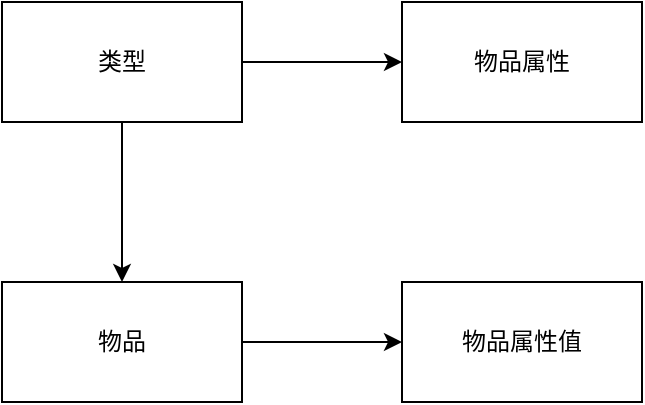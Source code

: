 <mxfile version="23.1.1" type="github">
  <diagram id="R2lEEEUBdFMjLlhIrx00" name="Page-1">
    <mxGraphModel dx="1160" dy="687" grid="0" gridSize="10" guides="1" tooltips="1" connect="1" arrows="1" fold="1" page="1" pageScale="1" pageWidth="850" pageHeight="1100" math="0" shadow="0" extFonts="Permanent Marker^https://fonts.googleapis.com/css?family=Permanent+Marker">
      <root>
        <mxCell id="0" />
        <mxCell id="1" parent="0" />
        <mxCell id="AVYWx6dRsydTbOFGkszw-3" value="" style="edgeStyle=orthogonalEdgeStyle;rounded=0;orthogonalLoop=1;jettySize=auto;html=1;" edge="1" parent="1" source="AVYWx6dRsydTbOFGkszw-1" target="AVYWx6dRsydTbOFGkszw-2">
          <mxGeometry relative="1" as="geometry" />
        </mxCell>
        <mxCell id="AVYWx6dRsydTbOFGkszw-5" value="" style="edgeStyle=orthogonalEdgeStyle;rounded=0;orthogonalLoop=1;jettySize=auto;html=1;" edge="1" parent="1" source="AVYWx6dRsydTbOFGkszw-1" target="AVYWx6dRsydTbOFGkszw-4">
          <mxGeometry relative="1" as="geometry" />
        </mxCell>
        <mxCell id="AVYWx6dRsydTbOFGkszw-1" value="类型" style="rounded=0;whiteSpace=wrap;html=1;" vertex="1" parent="1">
          <mxGeometry x="235" y="163" width="120" height="60" as="geometry" />
        </mxCell>
        <mxCell id="AVYWx6dRsydTbOFGkszw-2" value="物品属性" style="rounded=0;whiteSpace=wrap;html=1;" vertex="1" parent="1">
          <mxGeometry x="435" y="163" width="120" height="60" as="geometry" />
        </mxCell>
        <mxCell id="AVYWx6dRsydTbOFGkszw-7" value="" style="edgeStyle=orthogonalEdgeStyle;rounded=0;orthogonalLoop=1;jettySize=auto;html=1;" edge="1" parent="1" source="AVYWx6dRsydTbOFGkszw-4" target="AVYWx6dRsydTbOFGkszw-6">
          <mxGeometry relative="1" as="geometry" />
        </mxCell>
        <mxCell id="AVYWx6dRsydTbOFGkszw-4" value="物品" style="rounded=0;whiteSpace=wrap;html=1;" vertex="1" parent="1">
          <mxGeometry x="235" y="303" width="120" height="60" as="geometry" />
        </mxCell>
        <mxCell id="AVYWx6dRsydTbOFGkszw-6" value="物品属性值" style="rounded=0;whiteSpace=wrap;html=1;" vertex="1" parent="1">
          <mxGeometry x="435" y="303" width="120" height="60" as="geometry" />
        </mxCell>
      </root>
    </mxGraphModel>
  </diagram>
</mxfile>
